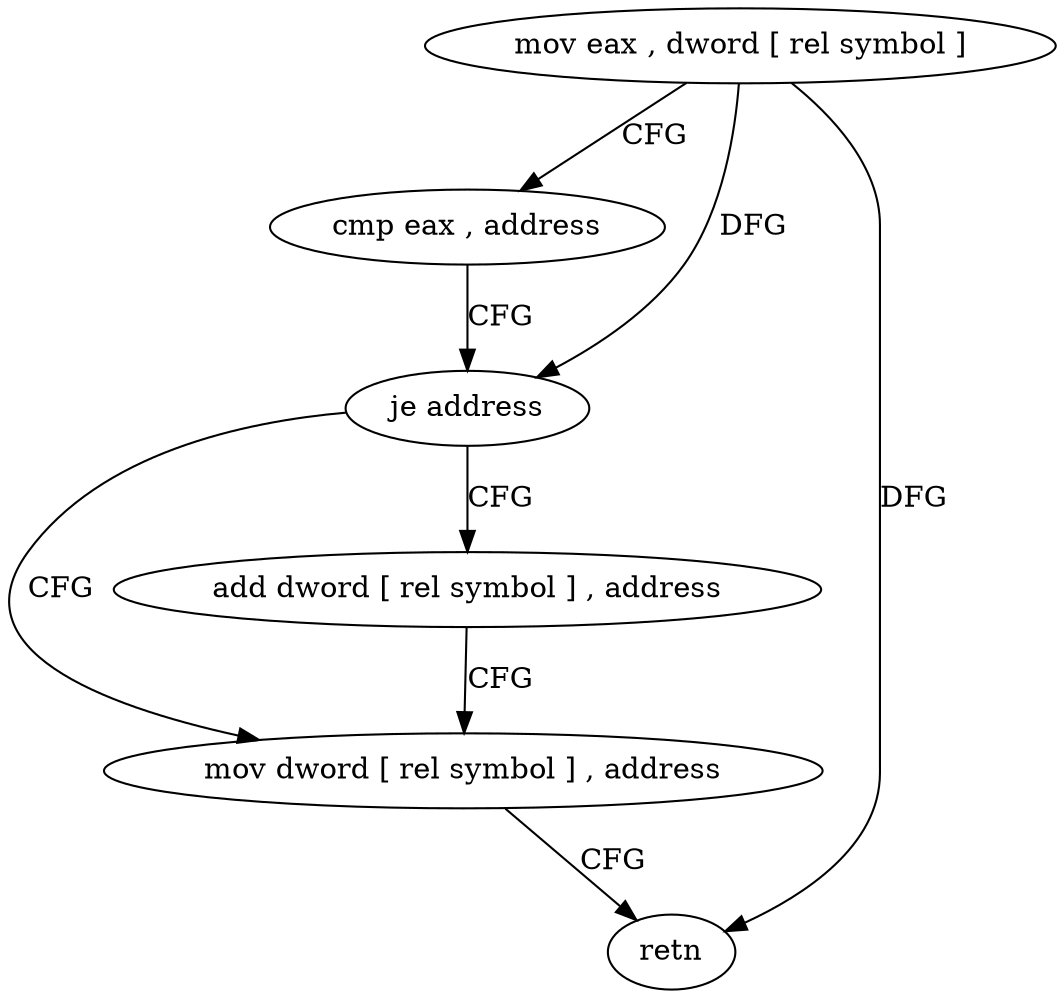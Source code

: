 digraph "func" {
"4209120" [label = "mov eax , dword [ rel symbol ]" ]
"4209126" [label = "cmp eax , address" ]
"4209131" [label = "je address" ]
"4209140" [label = "mov dword [ rel symbol ] , address" ]
"4209133" [label = "add dword [ rel symbol ] , address" ]
"4209150" [label = "retn" ]
"4209120" -> "4209126" [ label = "CFG" ]
"4209120" -> "4209131" [ label = "DFG" ]
"4209120" -> "4209150" [ label = "DFG" ]
"4209126" -> "4209131" [ label = "CFG" ]
"4209131" -> "4209140" [ label = "CFG" ]
"4209131" -> "4209133" [ label = "CFG" ]
"4209140" -> "4209150" [ label = "CFG" ]
"4209133" -> "4209140" [ label = "CFG" ]
}
